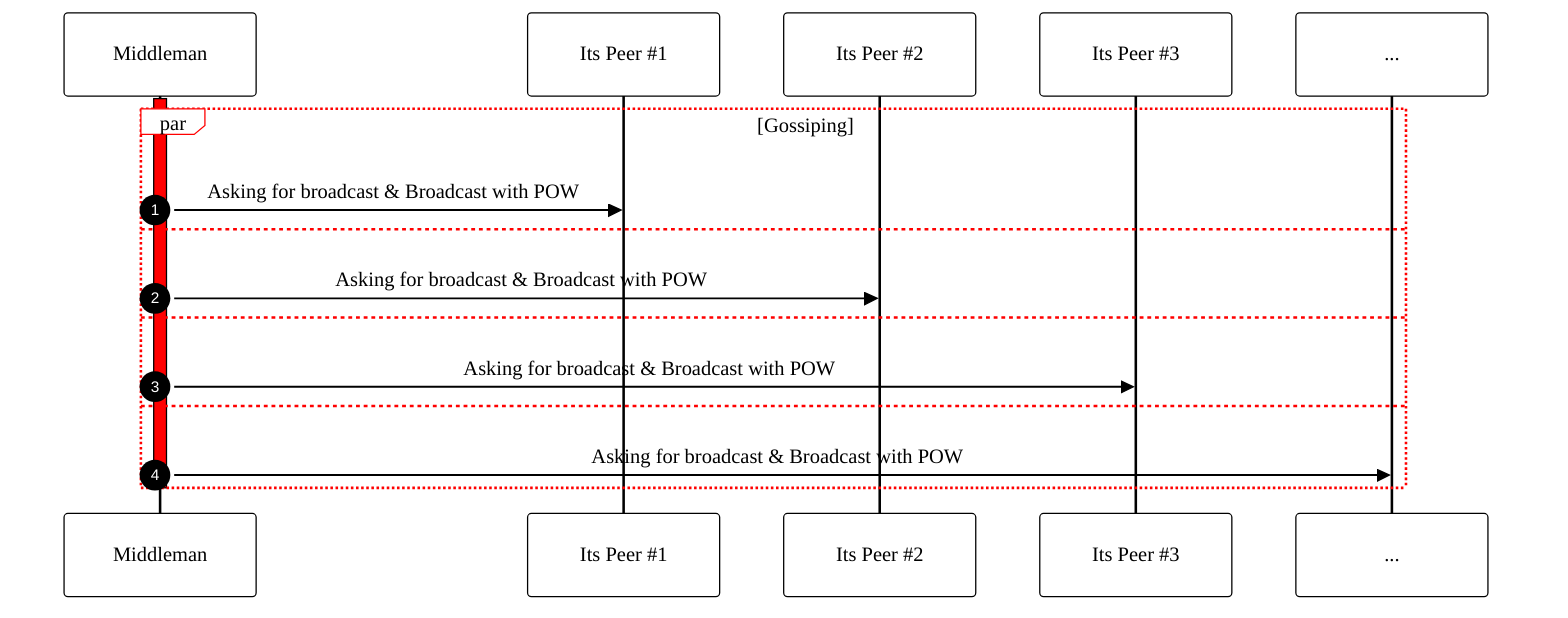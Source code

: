%%{
  init: {
    'theme': 'base',
    'themeVariables': {
      'activationBorderColor':'#000',
      'activationBkgColor':'#F00',
      'primaryColor': '#FFF',
      'primaryTextColor': '#000',
      'primaryBorderColor': '#000',
      'lineColor': '#000',
      'secondaryColor': '#FFF',
      'labelBoxBorderColor':'#F00',
      'tertiaryColor': '#000',
      'fontFamily':'Times New Roman'
    }
  }
}%%
sequenceDiagram
    autonumber
    activate Middleman
      par Gossiping
          Middleman->>Its Peer #1: Asking for broadcast & Broadcast with POW
      and
          Middleman->>Its Peer #2: Asking for broadcast & Broadcast with POW
      and
          Middleman->>Its Peer #3: Asking for broadcast & Broadcast with POW
      and
          Middleman->>...:Asking for broadcast & Broadcast with POW
      end
    deactivate Middleman